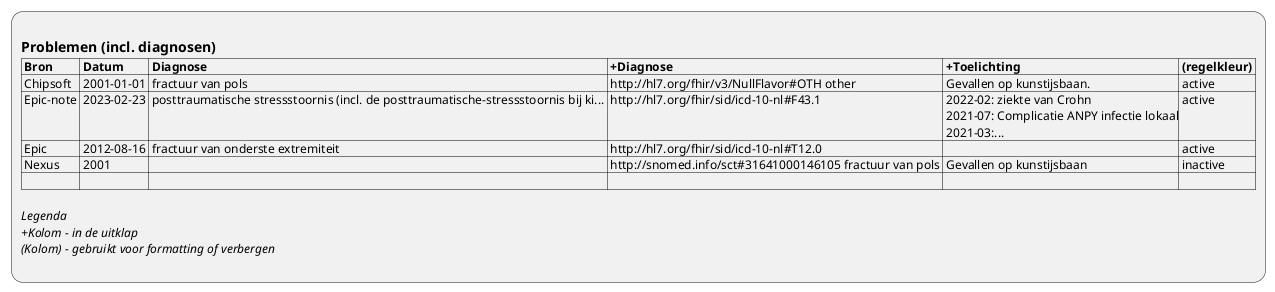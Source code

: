 @startuml ViewDefinition-Condition
:
== Problemen (incl. diagnosen)
|= Bron |= Datum |= Diagnose |= +Diagnose |= +Toelichting |= (regelkleur) |
| Chipsoft | 2001-01-01 | fractuur van pols | http://hl7.org/fhir/v3/NullFlavor#OTH other | Gevallen op kunstijsbaan. | active |
| Epic-note | 2023-02-23 | posttraumatische stressstoornis (incl. de posttraumatische-stressstoornis bij ki... | http://hl7.org/fhir/sid/icd-10-nl#F43.1  | 2022-02: ziekte van Crohn\n 2021-07: Complicatie ANPY infectie lokaal\n 2021-03:... | active |
| Epic | 2012-08-16 | fractuur van onderste extremiteit | http://hl7.org/fhir/sid/icd-10-nl#T12.0  |  | active |
| Nexus | 2001 |  | http://snomed.info/sct#31641000146105 fractuur van pols | Gevallen op kunstijsbaan | inactive |
| |

//Legenda//
//+Kolom - in de uitklap//
//(Kolom) - gebruikt voor formatting of verbergen//
;
@enduml